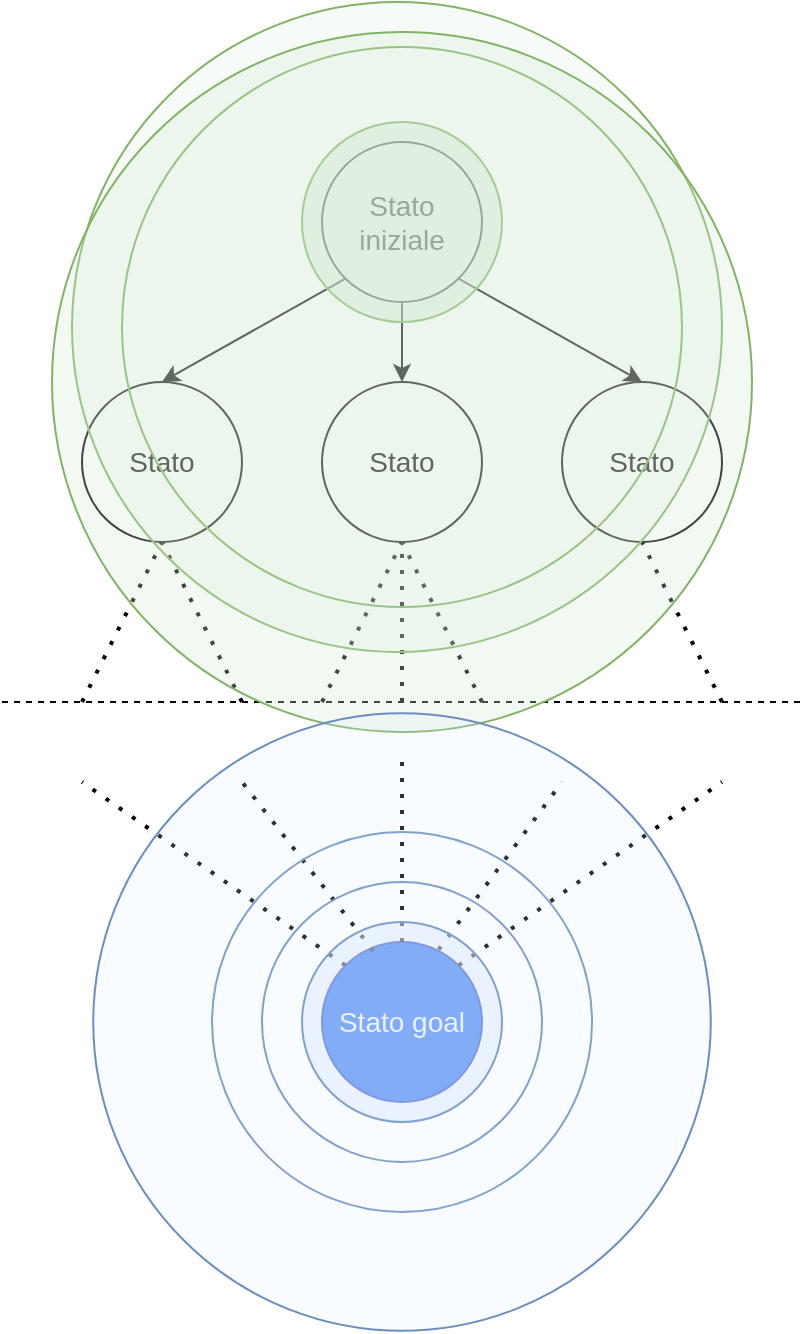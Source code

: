 <mxfile version="21.2.8" type="device">
  <diagram name="Pagina-1" id="AHyJ-n_UTIYTSlR7aWz2">
    <mxGraphModel dx="1219" dy="713" grid="1" gridSize="10" guides="1" tooltips="1" connect="1" arrows="1" fold="1" page="1" pageScale="1" pageWidth="827" pageHeight="1169" math="0" shadow="0">
      <root>
        <mxCell id="0" />
        <mxCell id="1" parent="0" />
        <mxCell id="OjWA-4CbQiJTztgsCJEO-1" value="&lt;font style=&quot;font-size: 14px;&quot;&gt;Stato goal&lt;/font&gt;" style="ellipse;whiteSpace=wrap;html=1;aspect=fixed;fillColor=#0050ef;fontColor=#ffffff;strokeColor=#001DBC;" parent="1" vertex="1">
          <mxGeometry x="360" y="480" width="80" height="80" as="geometry" />
        </mxCell>
        <mxCell id="OjWA-4CbQiJTztgsCJEO-2" value="&lt;font style=&quot;font-size: 14px;&quot;&gt;Stato iniziale&lt;/font&gt;" style="ellipse;whiteSpace=wrap;html=1;aspect=fixed;" parent="1" vertex="1">
          <mxGeometry x="360" y="80" width="80" height="80" as="geometry" />
        </mxCell>
        <mxCell id="OjWA-4CbQiJTztgsCJEO-3" value="" style="endArrow=classic;html=1;rounded=0;exitX=0;exitY=1;exitDx=0;exitDy=0;entryX=0.5;entryY=0;entryDx=0;entryDy=0;" parent="1" source="OjWA-4CbQiJTztgsCJEO-2" target="dIeMi5Jt2uXSQmYUqgDz-1" edge="1">
          <mxGeometry width="50" height="50" relative="1" as="geometry">
            <mxPoint x="40" y="160" as="sourcePoint" />
            <mxPoint x="120" y="160" as="targetPoint" />
          </mxGeometry>
        </mxCell>
        <mxCell id="dIeMi5Jt2uXSQmYUqgDz-1" value="&lt;font style=&quot;font-size: 14px;&quot;&gt;Stato&lt;/font&gt;" style="ellipse;whiteSpace=wrap;html=1;aspect=fixed;" parent="1" vertex="1">
          <mxGeometry x="240" y="200" width="80" height="80" as="geometry" />
        </mxCell>
        <mxCell id="dIeMi5Jt2uXSQmYUqgDz-2" value="&lt;font style=&quot;font-size: 14px;&quot;&gt;Stato&lt;/font&gt;" style="ellipse;whiteSpace=wrap;html=1;aspect=fixed;" parent="1" vertex="1">
          <mxGeometry x="360" y="200" width="80" height="80" as="geometry" />
        </mxCell>
        <mxCell id="dIeMi5Jt2uXSQmYUqgDz-3" value="&lt;font style=&quot;font-size: 14px;&quot;&gt;Stato&lt;/font&gt;" style="ellipse;whiteSpace=wrap;html=1;aspect=fixed;" parent="1" vertex="1">
          <mxGeometry x="480" y="200" width="80" height="80" as="geometry" />
        </mxCell>
        <mxCell id="dIeMi5Jt2uXSQmYUqgDz-4" value="" style="endArrow=none;dashed=1;html=1;dashPattern=1 3;strokeWidth=2;rounded=0;" parent="1" edge="1">
          <mxGeometry width="50" height="50" relative="1" as="geometry">
            <mxPoint x="240" y="360" as="sourcePoint" />
            <mxPoint x="280" y="280" as="targetPoint" />
          </mxGeometry>
        </mxCell>
        <mxCell id="dIeMi5Jt2uXSQmYUqgDz-5" value="" style="endArrow=none;dashed=1;html=1;dashPattern=1 3;strokeWidth=2;rounded=0;entryX=0.5;entryY=1;entryDx=0;entryDy=0;" parent="1" target="dIeMi5Jt2uXSQmYUqgDz-2" edge="1">
          <mxGeometry width="50" height="50" relative="1" as="geometry">
            <mxPoint x="400" y="360" as="sourcePoint" />
            <mxPoint x="290" y="290" as="targetPoint" />
          </mxGeometry>
        </mxCell>
        <mxCell id="dIeMi5Jt2uXSQmYUqgDz-6" value="" style="endArrow=none;dashed=1;html=1;dashPattern=1 3;strokeWidth=2;rounded=0;entryX=0.5;entryY=1;entryDx=0;entryDy=0;" parent="1" target="dIeMi5Jt2uXSQmYUqgDz-3" edge="1">
          <mxGeometry width="50" height="50" relative="1" as="geometry">
            <mxPoint x="560" y="360" as="sourcePoint" />
            <mxPoint x="410" y="290" as="targetPoint" />
          </mxGeometry>
        </mxCell>
        <mxCell id="dIeMi5Jt2uXSQmYUqgDz-7" value="" style="endArrow=none;dashed=1;html=1;rounded=0;" parent="1" edge="1">
          <mxGeometry width="50" height="50" relative="1" as="geometry">
            <mxPoint x="200" y="360" as="sourcePoint" />
            <mxPoint x="600" y="360" as="targetPoint" />
          </mxGeometry>
        </mxCell>
        <mxCell id="dIeMi5Jt2uXSQmYUqgDz-8" value="" style="endArrow=none;dashed=1;html=1;dashPattern=1 3;strokeWidth=2;rounded=0;exitX=0;exitY=0;exitDx=0;exitDy=0;" parent="1" source="OjWA-4CbQiJTztgsCJEO-1" edge="1">
          <mxGeometry width="50" height="50" relative="1" as="geometry">
            <mxPoint x="360" y="450" as="sourcePoint" />
            <mxPoint x="240" y="400" as="targetPoint" />
          </mxGeometry>
        </mxCell>
        <mxCell id="dIeMi5Jt2uXSQmYUqgDz-9" value="" style="endArrow=none;dashed=1;html=1;dashPattern=1 3;strokeWidth=2;rounded=0;exitX=0.5;exitY=0;exitDx=0;exitDy=0;" parent="1" source="OjWA-4CbQiJTztgsCJEO-1" edge="1">
          <mxGeometry width="50" height="50" relative="1" as="geometry">
            <mxPoint x="382" y="502" as="sourcePoint" />
            <mxPoint x="400" y="390" as="targetPoint" />
          </mxGeometry>
        </mxCell>
        <mxCell id="dIeMi5Jt2uXSQmYUqgDz-10" value="" style="endArrow=none;dashed=1;html=1;dashPattern=1 3;strokeWidth=2;rounded=0;exitX=1;exitY=0;exitDx=0;exitDy=0;" parent="1" source="OjWA-4CbQiJTztgsCJEO-1" edge="1">
          <mxGeometry width="50" height="50" relative="1" as="geometry">
            <mxPoint x="410" y="490" as="sourcePoint" />
            <mxPoint x="560" y="400" as="targetPoint" />
          </mxGeometry>
        </mxCell>
        <mxCell id="dIeMi5Jt2uXSQmYUqgDz-11" value="" style="endArrow=none;dashed=1;html=1;dashPattern=1 3;strokeWidth=2;rounded=0;exitX=0.321;exitY=0.056;exitDx=0;exitDy=0;exitPerimeter=0;" parent="1" source="OjWA-4CbQiJTztgsCJEO-1" edge="1">
          <mxGeometry width="50" height="50" relative="1" as="geometry">
            <mxPoint x="382" y="502" as="sourcePoint" />
            <mxPoint x="320" y="400" as="targetPoint" />
          </mxGeometry>
        </mxCell>
        <mxCell id="dIeMi5Jt2uXSQmYUqgDz-12" value="" style="endArrow=none;dashed=1;html=1;dashPattern=1 3;strokeWidth=2;rounded=0;exitX=0.729;exitY=0.048;exitDx=0;exitDy=0;exitPerimeter=0;" parent="1" source="OjWA-4CbQiJTztgsCJEO-1" edge="1">
          <mxGeometry width="50" height="50" relative="1" as="geometry">
            <mxPoint x="396" y="494" as="sourcePoint" />
            <mxPoint x="480" y="400" as="targetPoint" />
          </mxGeometry>
        </mxCell>
        <mxCell id="dIeMi5Jt2uXSQmYUqgDz-13" value="" style="endArrow=none;dashed=1;html=1;dashPattern=1 3;strokeWidth=2;rounded=0;entryX=0.5;entryY=1;entryDx=0;entryDy=0;" parent="1" target="dIeMi5Jt2uXSQmYUqgDz-1" edge="1">
          <mxGeometry width="50" height="50" relative="1" as="geometry">
            <mxPoint x="320" y="360" as="sourcePoint" />
            <mxPoint x="290" y="290" as="targetPoint" />
          </mxGeometry>
        </mxCell>
        <mxCell id="dIeMi5Jt2uXSQmYUqgDz-14" value="" style="endArrow=none;dashed=1;html=1;dashPattern=1 3;strokeWidth=2;rounded=0;entryX=0.5;entryY=1;entryDx=0;entryDy=0;" parent="1" target="dIeMi5Jt2uXSQmYUqgDz-2" edge="1">
          <mxGeometry width="50" height="50" relative="1" as="geometry">
            <mxPoint x="360" y="360" as="sourcePoint" />
            <mxPoint x="300" y="300" as="targetPoint" />
          </mxGeometry>
        </mxCell>
        <mxCell id="dIeMi5Jt2uXSQmYUqgDz-15" value="" style="endArrow=none;dashed=1;html=1;dashPattern=1 3;strokeWidth=2;rounded=0;entryX=0.5;entryY=1;entryDx=0;entryDy=0;" parent="1" target="dIeMi5Jt2uXSQmYUqgDz-2" edge="1">
          <mxGeometry width="50" height="50" relative="1" as="geometry">
            <mxPoint x="440" y="360" as="sourcePoint" />
            <mxPoint x="410" y="290" as="targetPoint" />
          </mxGeometry>
        </mxCell>
        <mxCell id="dIeMi5Jt2uXSQmYUqgDz-16" value="" style="endArrow=classic;html=1;rounded=0;exitX=0.5;exitY=1;exitDx=0;exitDy=0;entryX=0.5;entryY=0;entryDx=0;entryDy=0;" parent="1" source="OjWA-4CbQiJTztgsCJEO-2" target="dIeMi5Jt2uXSQmYUqgDz-2" edge="1">
          <mxGeometry width="50" height="50" relative="1" as="geometry">
            <mxPoint x="382" y="158" as="sourcePoint" />
            <mxPoint x="290" y="210" as="targetPoint" />
          </mxGeometry>
        </mxCell>
        <mxCell id="dIeMi5Jt2uXSQmYUqgDz-17" value="" style="endArrow=classic;html=1;rounded=0;exitX=1;exitY=1;exitDx=0;exitDy=0;entryX=0.5;entryY=0;entryDx=0;entryDy=0;" parent="1" source="OjWA-4CbQiJTztgsCJEO-2" target="dIeMi5Jt2uXSQmYUqgDz-3" edge="1">
          <mxGeometry width="50" height="50" relative="1" as="geometry">
            <mxPoint x="410" y="170" as="sourcePoint" />
            <mxPoint x="410" y="210" as="targetPoint" />
          </mxGeometry>
        </mxCell>
        <mxCell id="7YOn-8_PmYwP6F0kehH_-1" value="" style="ellipse;whiteSpace=wrap;html=1;aspect=fixed;fillColor=#d5e8d4;strokeColor=#82b366;fillOpacity=50;" vertex="1" parent="1">
          <mxGeometry x="350" y="70" width="100" height="100" as="geometry" />
        </mxCell>
        <mxCell id="7YOn-8_PmYwP6F0kehH_-2" value="" style="ellipse;whiteSpace=wrap;html=1;aspect=fixed;fillColor=#dae8fc;strokeColor=#6c8ebf;fillOpacity=50;" vertex="1" parent="1">
          <mxGeometry x="350" y="470" width="100" height="100" as="geometry" />
        </mxCell>
        <mxCell id="7YOn-8_PmYwP6F0kehH_-3" value="" style="ellipse;whiteSpace=wrap;html=1;aspect=fixed;fillColor=#d5e8d4;strokeColor=#82b366;fillOpacity=20;" vertex="1" parent="1">
          <mxGeometry x="235" y="10" width="325" height="325" as="geometry" />
        </mxCell>
        <mxCell id="7YOn-8_PmYwP6F0kehH_-4" value="" style="ellipse;whiteSpace=wrap;html=1;aspect=fixed;fillColor=#d5e8d4;strokeColor=#82b366;fillOpacity=0;" vertex="1" parent="1">
          <mxGeometry x="260" y="32.5" width="280" height="280" as="geometry" />
        </mxCell>
        <mxCell id="7YOn-8_PmYwP6F0kehH_-5" value="" style="ellipse;whiteSpace=wrap;html=1;aspect=fixed;fillColor=#d5e8d4;strokeColor=#82b366;fillOpacity=30;noLabel=0;" vertex="1" parent="1">
          <mxGeometry x="225" y="25" width="350" height="350" as="geometry" />
        </mxCell>
        <mxCell id="7YOn-8_PmYwP6F0kehH_-6" value="" style="ellipse;whiteSpace=wrap;html=1;aspect=fixed;fillColor=#dae8fc;strokeColor=#6c8ebf;fillOpacity=0;" vertex="1" parent="1">
          <mxGeometry x="330" y="450" width="140" height="140" as="geometry" />
        </mxCell>
        <mxCell id="7YOn-8_PmYwP6F0kehH_-7" value="" style="ellipse;whiteSpace=wrap;html=1;aspect=fixed;fillColor=#dae8fc;strokeColor=#6c8ebf;fillOpacity=0;" vertex="1" parent="1">
          <mxGeometry x="305.01" y="425" width="190" height="190" as="geometry" />
        </mxCell>
        <mxCell id="7YOn-8_PmYwP6F0kehH_-8" value="" style="ellipse;whiteSpace=wrap;html=1;aspect=fixed;fillColor=#dae8fc;strokeColor=#6c8ebf;fillOpacity=20;" vertex="1" parent="1">
          <mxGeometry x="245.63" y="365.63" width="308.75" height="308.75" as="geometry" />
        </mxCell>
      </root>
    </mxGraphModel>
  </diagram>
</mxfile>
